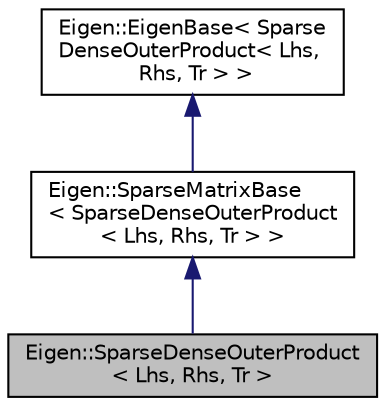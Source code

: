 digraph "Eigen::SparseDenseOuterProduct&lt; Lhs, Rhs, Tr &gt;"
{
  edge [fontname="Helvetica",fontsize="10",labelfontname="Helvetica",labelfontsize="10"];
  node [fontname="Helvetica",fontsize="10",shape=record];
  Node1 [label="Eigen::SparseDenseOuterProduct\l\< Lhs, Rhs, Tr \>",height=0.2,width=0.4,color="black", fillcolor="grey75", style="filled" fontcolor="black"];
  Node2 -> Node1 [dir="back",color="midnightblue",fontsize="10",style="solid",fontname="Helvetica"];
  Node2 [label="Eigen::SparseMatrixBase\l\< SparseDenseOuterProduct\l\< Lhs, Rhs, Tr \> \>",height=0.2,width=0.4,color="black", fillcolor="white", style="filled",URL="$classEigen_1_1SparseMatrixBase.html"];
  Node3 -> Node2 [dir="back",color="midnightblue",fontsize="10",style="solid",fontname="Helvetica"];
  Node3 [label="Eigen::EigenBase\< Sparse\lDenseOuterProduct\< Lhs,\l Rhs, Tr \> \>",height=0.2,width=0.4,color="black", fillcolor="white", style="filled",URL="$structEigen_1_1EigenBase.html"];
}
